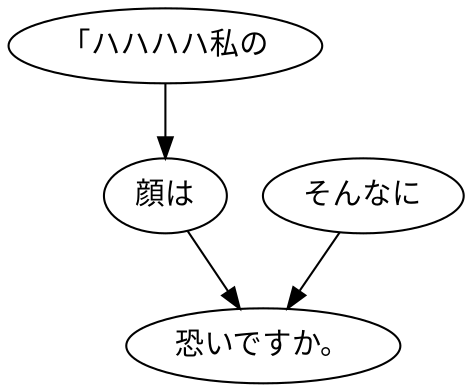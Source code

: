 digraph graph3006 {
	node0 [label="「ハハハハ私の"];
	node1 [label="顔は"];
	node2 [label="そんなに"];
	node3 [label="恐いですか。"];
	node0 -> node1;
	node1 -> node3;
	node2 -> node3;
}

